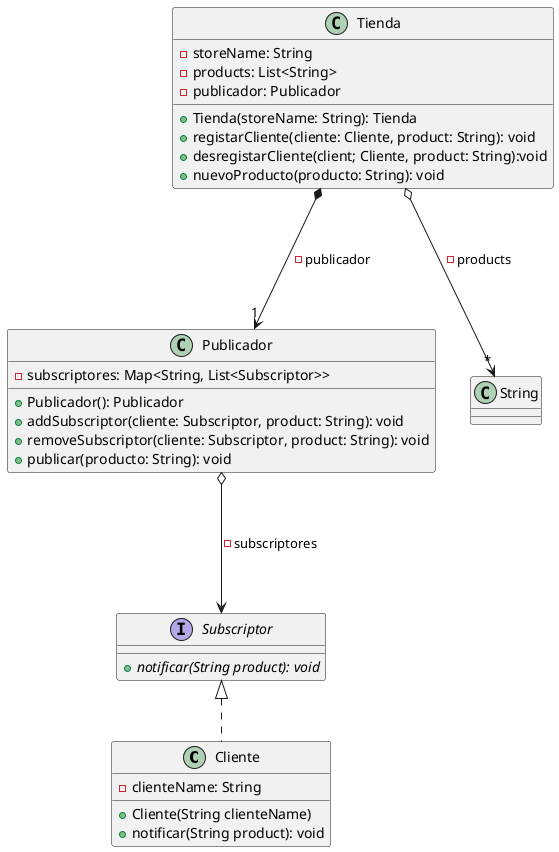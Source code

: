 @startuml
class Cliente  implements  Subscriptor{
     - clienteName: String

    + Cliente(String clienteName)
    + notificar(String product): void
}

interface Subscriptor {

  + {abstract}notificar(String product): void
}

class Tienda {
    -  storeName: String
    - products: List<String>
    -  publicador: Publicador

    + Tienda(storeName: String): Tienda
    + registarCliente(cliente: Cliente, product: String): void
    + desregistarCliente(client; Cliente, product: String):void
    + nuevoProducto(producto: String): void
}


class Publicador {
    -  subscriptores: Map<String, List<Subscriptor>>

    + Publicador(): Publicador
    +  addSubscriptor(cliente: Subscriptor, product: String): void
    +  removeSubscriptor(cliente: Subscriptor, product: String): void
    +  publicar(producto: String): void
}

Tienda o---> "*" String: -products
Tienda *---> "1" Publicador: -publicador
Publicador o---> Subscriptor: -subscriptores






@enduml